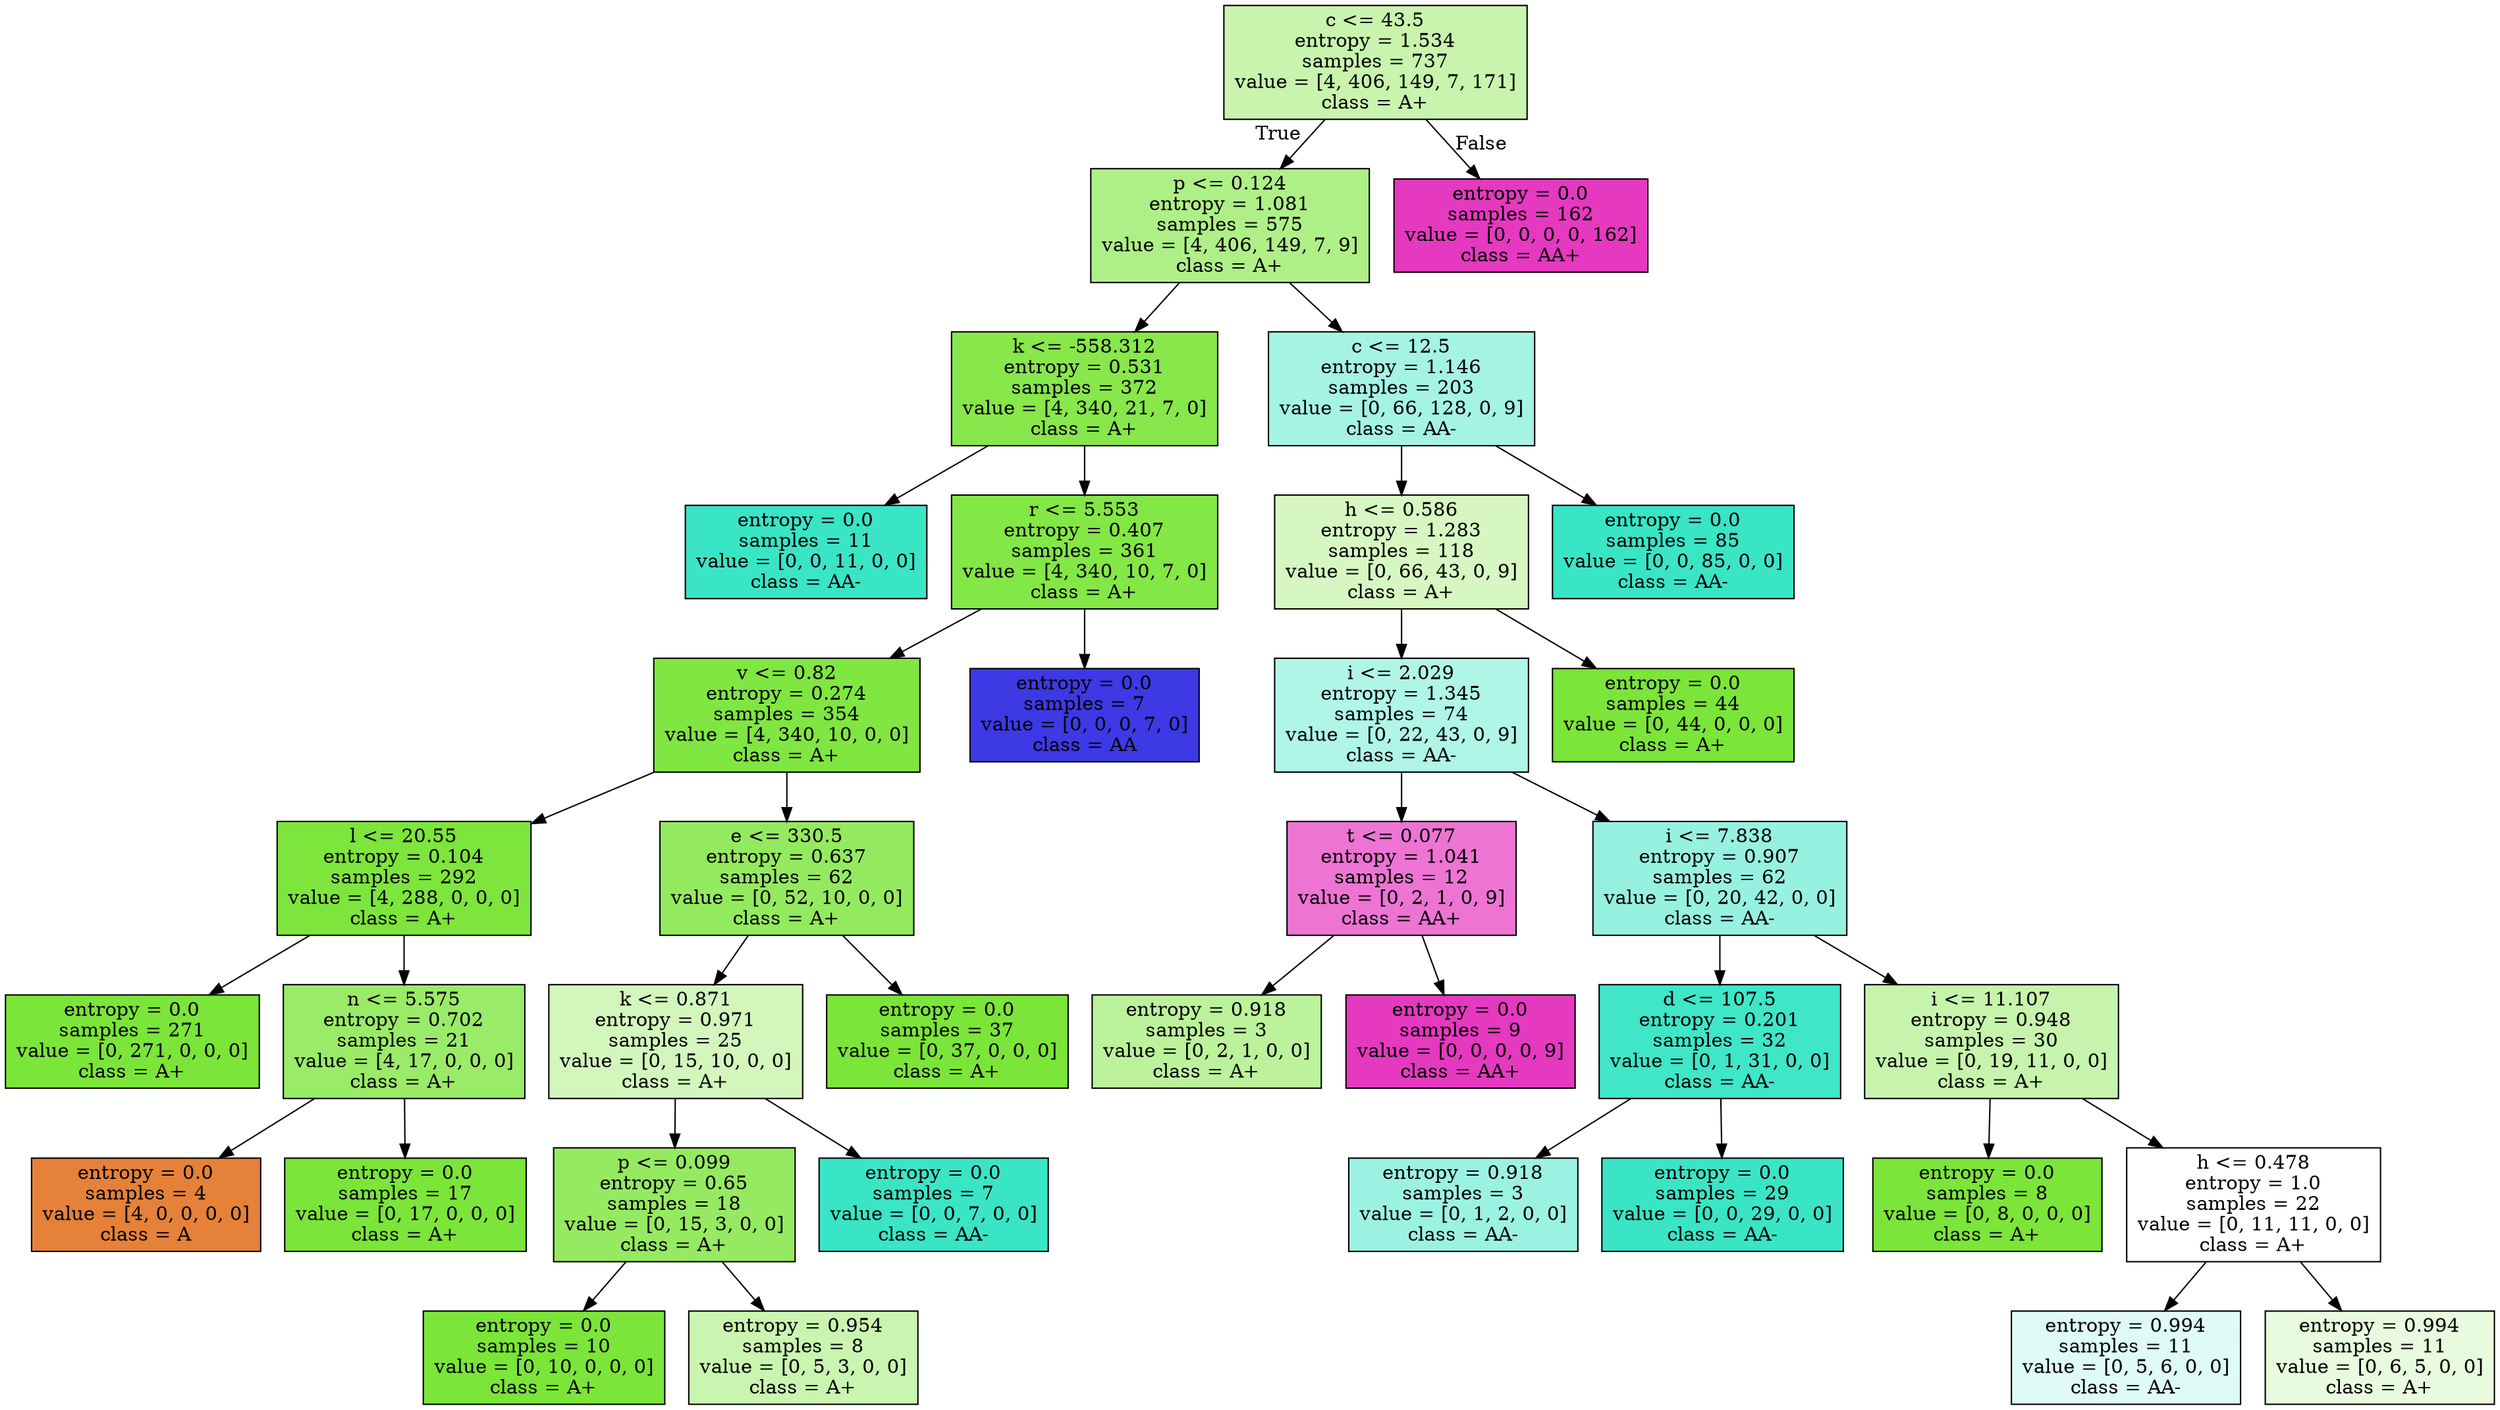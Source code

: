 digraph Tree {
node [shape=box, style="filled", color="black"] ;
0 [label="c <= 43.5\nentropy = 1.534\nsamples = 737\nvalue = [4, 406, 149, 7, 171]\nclass = A+", fillcolor="#c8f4ad"] ;
1 [label="p <= 0.124\nentropy = 1.081\nsamples = 575\nvalue = [4, 406, 149, 7, 9]\nclass = A+", fillcolor="#afef88"] ;
0 -> 1 [labeldistance=2.5, labelangle=45, headlabel="True"] ;
2 [label="k <= -558.312\nentropy = 0.531\nsamples = 372\nvalue = [4, 340, 21, 7, 0]\nclass = A+", fillcolor="#87e74b"] ;
1 -> 2 ;
3 [label="entropy = 0.0\nsamples = 11\nvalue = [0, 0, 11, 0, 0]\nclass = AA-", fillcolor="#39e5c5"] ;
2 -> 3 ;
4 [label="r <= 5.553\nentropy = 0.407\nsamples = 361\nvalue = [4, 340, 10, 7, 0]\nclass = A+", fillcolor="#83e745"] ;
2 -> 4 ;
5 [label="v <= 0.82\nentropy = 0.274\nsamples = 354\nvalue = [4, 340, 10, 0, 0]\nclass = A+", fillcolor="#80e641"] ;
4 -> 5 ;
6 [label="l <= 20.55\nentropy = 0.104\nsamples = 292\nvalue = [4, 288, 0, 0, 0]\nclass = A+", fillcolor="#7de53c"] ;
5 -> 6 ;
7 [label="entropy = 0.0\nsamples = 271\nvalue = [0, 271, 0, 0, 0]\nclass = A+", fillcolor="#7be539"] ;
6 -> 7 ;
8 [label="n <= 5.575\nentropy = 0.702\nsamples = 21\nvalue = [4, 17, 0, 0, 0]\nclass = A+", fillcolor="#9aeb68"] ;
6 -> 8 ;
9 [label="entropy = 0.0\nsamples = 4\nvalue = [4, 0, 0, 0, 0]\nclass = A", fillcolor="#e58139"] ;
8 -> 9 ;
10 [label="entropy = 0.0\nsamples = 17\nvalue = [0, 17, 0, 0, 0]\nclass = A+", fillcolor="#7be539"] ;
8 -> 10 ;
11 [label="e <= 330.5\nentropy = 0.637\nsamples = 62\nvalue = [0, 52, 10, 0, 0]\nclass = A+", fillcolor="#94ea5f"] ;
5 -> 11 ;
12 [label="k <= 0.871\nentropy = 0.971\nsamples = 25\nvalue = [0, 15, 10, 0, 0]\nclass = A+", fillcolor="#d3f6bd"] ;
11 -> 12 ;
13 [label="p <= 0.099\nentropy = 0.65\nsamples = 18\nvalue = [0, 15, 3, 0, 0]\nclass = A+", fillcolor="#95ea61"] ;
12 -> 13 ;
14 [label="entropy = 0.0\nsamples = 10\nvalue = [0, 10, 0, 0, 0]\nclass = A+", fillcolor="#7be539"] ;
13 -> 14 ;
15 [label="entropy = 0.954\nsamples = 8\nvalue = [0, 5, 3, 0, 0]\nclass = A+", fillcolor="#caf5b0"] ;
13 -> 15 ;
16 [label="entropy = 0.0\nsamples = 7\nvalue = [0, 0, 7, 0, 0]\nclass = AA-", fillcolor="#39e5c5"] ;
12 -> 16 ;
17 [label="entropy = 0.0\nsamples = 37\nvalue = [0, 37, 0, 0, 0]\nclass = A+", fillcolor="#7be539"] ;
11 -> 17 ;
18 [label="entropy = 0.0\nsamples = 7\nvalue = [0, 0, 0, 7, 0]\nclass = AA", fillcolor="#3c39e5"] ;
4 -> 18 ;
19 [label="c <= 12.5\nentropy = 1.146\nsamples = 203\nvalue = [0, 66, 128, 0, 9]\nclass = AA-", fillcolor="#a5f3e5"] ;
1 -> 19 ;
20 [label="h <= 0.586\nentropy = 1.283\nsamples = 118\nvalue = [0, 66, 43, 0, 9]\nclass = A+", fillcolor="#d7f7c2"] ;
19 -> 20 ;
21 [label="i <= 2.029\nentropy = 1.345\nsamples = 74\nvalue = [0, 22, 43, 0, 9]\nclass = AA-", fillcolor="#aff5e8"] ;
20 -> 21 ;
22 [label="t <= 0.077\nentropy = 1.041\nsamples = 12\nvalue = [0, 2, 1, 0, 9]\nclass = AA+", fillcolor="#ed74d3"] ;
21 -> 22 ;
23 [label="entropy = 0.918\nsamples = 3\nvalue = [0, 2, 1, 0, 0]\nclass = A+", fillcolor="#bdf29c"] ;
22 -> 23 ;
24 [label="entropy = 0.0\nsamples = 9\nvalue = [0, 0, 0, 0, 9]\nclass = AA+", fillcolor="#e539c0"] ;
22 -> 24 ;
25 [label="i <= 7.838\nentropy = 0.907\nsamples = 62\nvalue = [0, 20, 42, 0, 0]\nclass = AA-", fillcolor="#97f1e1"] ;
21 -> 25 ;
26 [label="d <= 107.5\nentropy = 0.201\nsamples = 32\nvalue = [0, 1, 31, 0, 0]\nclass = AA-", fillcolor="#3fe6c7"] ;
25 -> 26 ;
27 [label="entropy = 0.918\nsamples = 3\nvalue = [0, 1, 2, 0, 0]\nclass = AA-", fillcolor="#9cf2e2"] ;
26 -> 27 ;
28 [label="entropy = 0.0\nsamples = 29\nvalue = [0, 0, 29, 0, 0]\nclass = AA-", fillcolor="#39e5c5"] ;
26 -> 28 ;
29 [label="i <= 11.107\nentropy = 0.948\nsamples = 30\nvalue = [0, 19, 11, 0, 0]\nclass = A+", fillcolor="#c7f4ac"] ;
25 -> 29 ;
30 [label="entropy = 0.0\nsamples = 8\nvalue = [0, 8, 0, 0, 0]\nclass = A+", fillcolor="#7be539"] ;
29 -> 30 ;
31 [label="h <= 0.478\nentropy = 1.0\nsamples = 22\nvalue = [0, 11, 11, 0, 0]\nclass = A+", fillcolor="#ffffff"] ;
29 -> 31 ;
32 [label="entropy = 0.994\nsamples = 11\nvalue = [0, 5, 6, 0, 0]\nclass = AA-", fillcolor="#defbf5"] ;
31 -> 32 ;
33 [label="entropy = 0.994\nsamples = 11\nvalue = [0, 6, 5, 0, 0]\nclass = A+", fillcolor="#e9fbde"] ;
31 -> 33 ;
34 [label="entropy = 0.0\nsamples = 44\nvalue = [0, 44, 0, 0, 0]\nclass = A+", fillcolor="#7be539"] ;
20 -> 34 ;
35 [label="entropy = 0.0\nsamples = 85\nvalue = [0, 0, 85, 0, 0]\nclass = AA-", fillcolor="#39e5c5"] ;
19 -> 35 ;
36 [label="entropy = 0.0\nsamples = 162\nvalue = [0, 0, 0, 0, 162]\nclass = AA+", fillcolor="#e539c0"] ;
0 -> 36 [labeldistance=2.5, labelangle=-45, headlabel="False"] ;
}